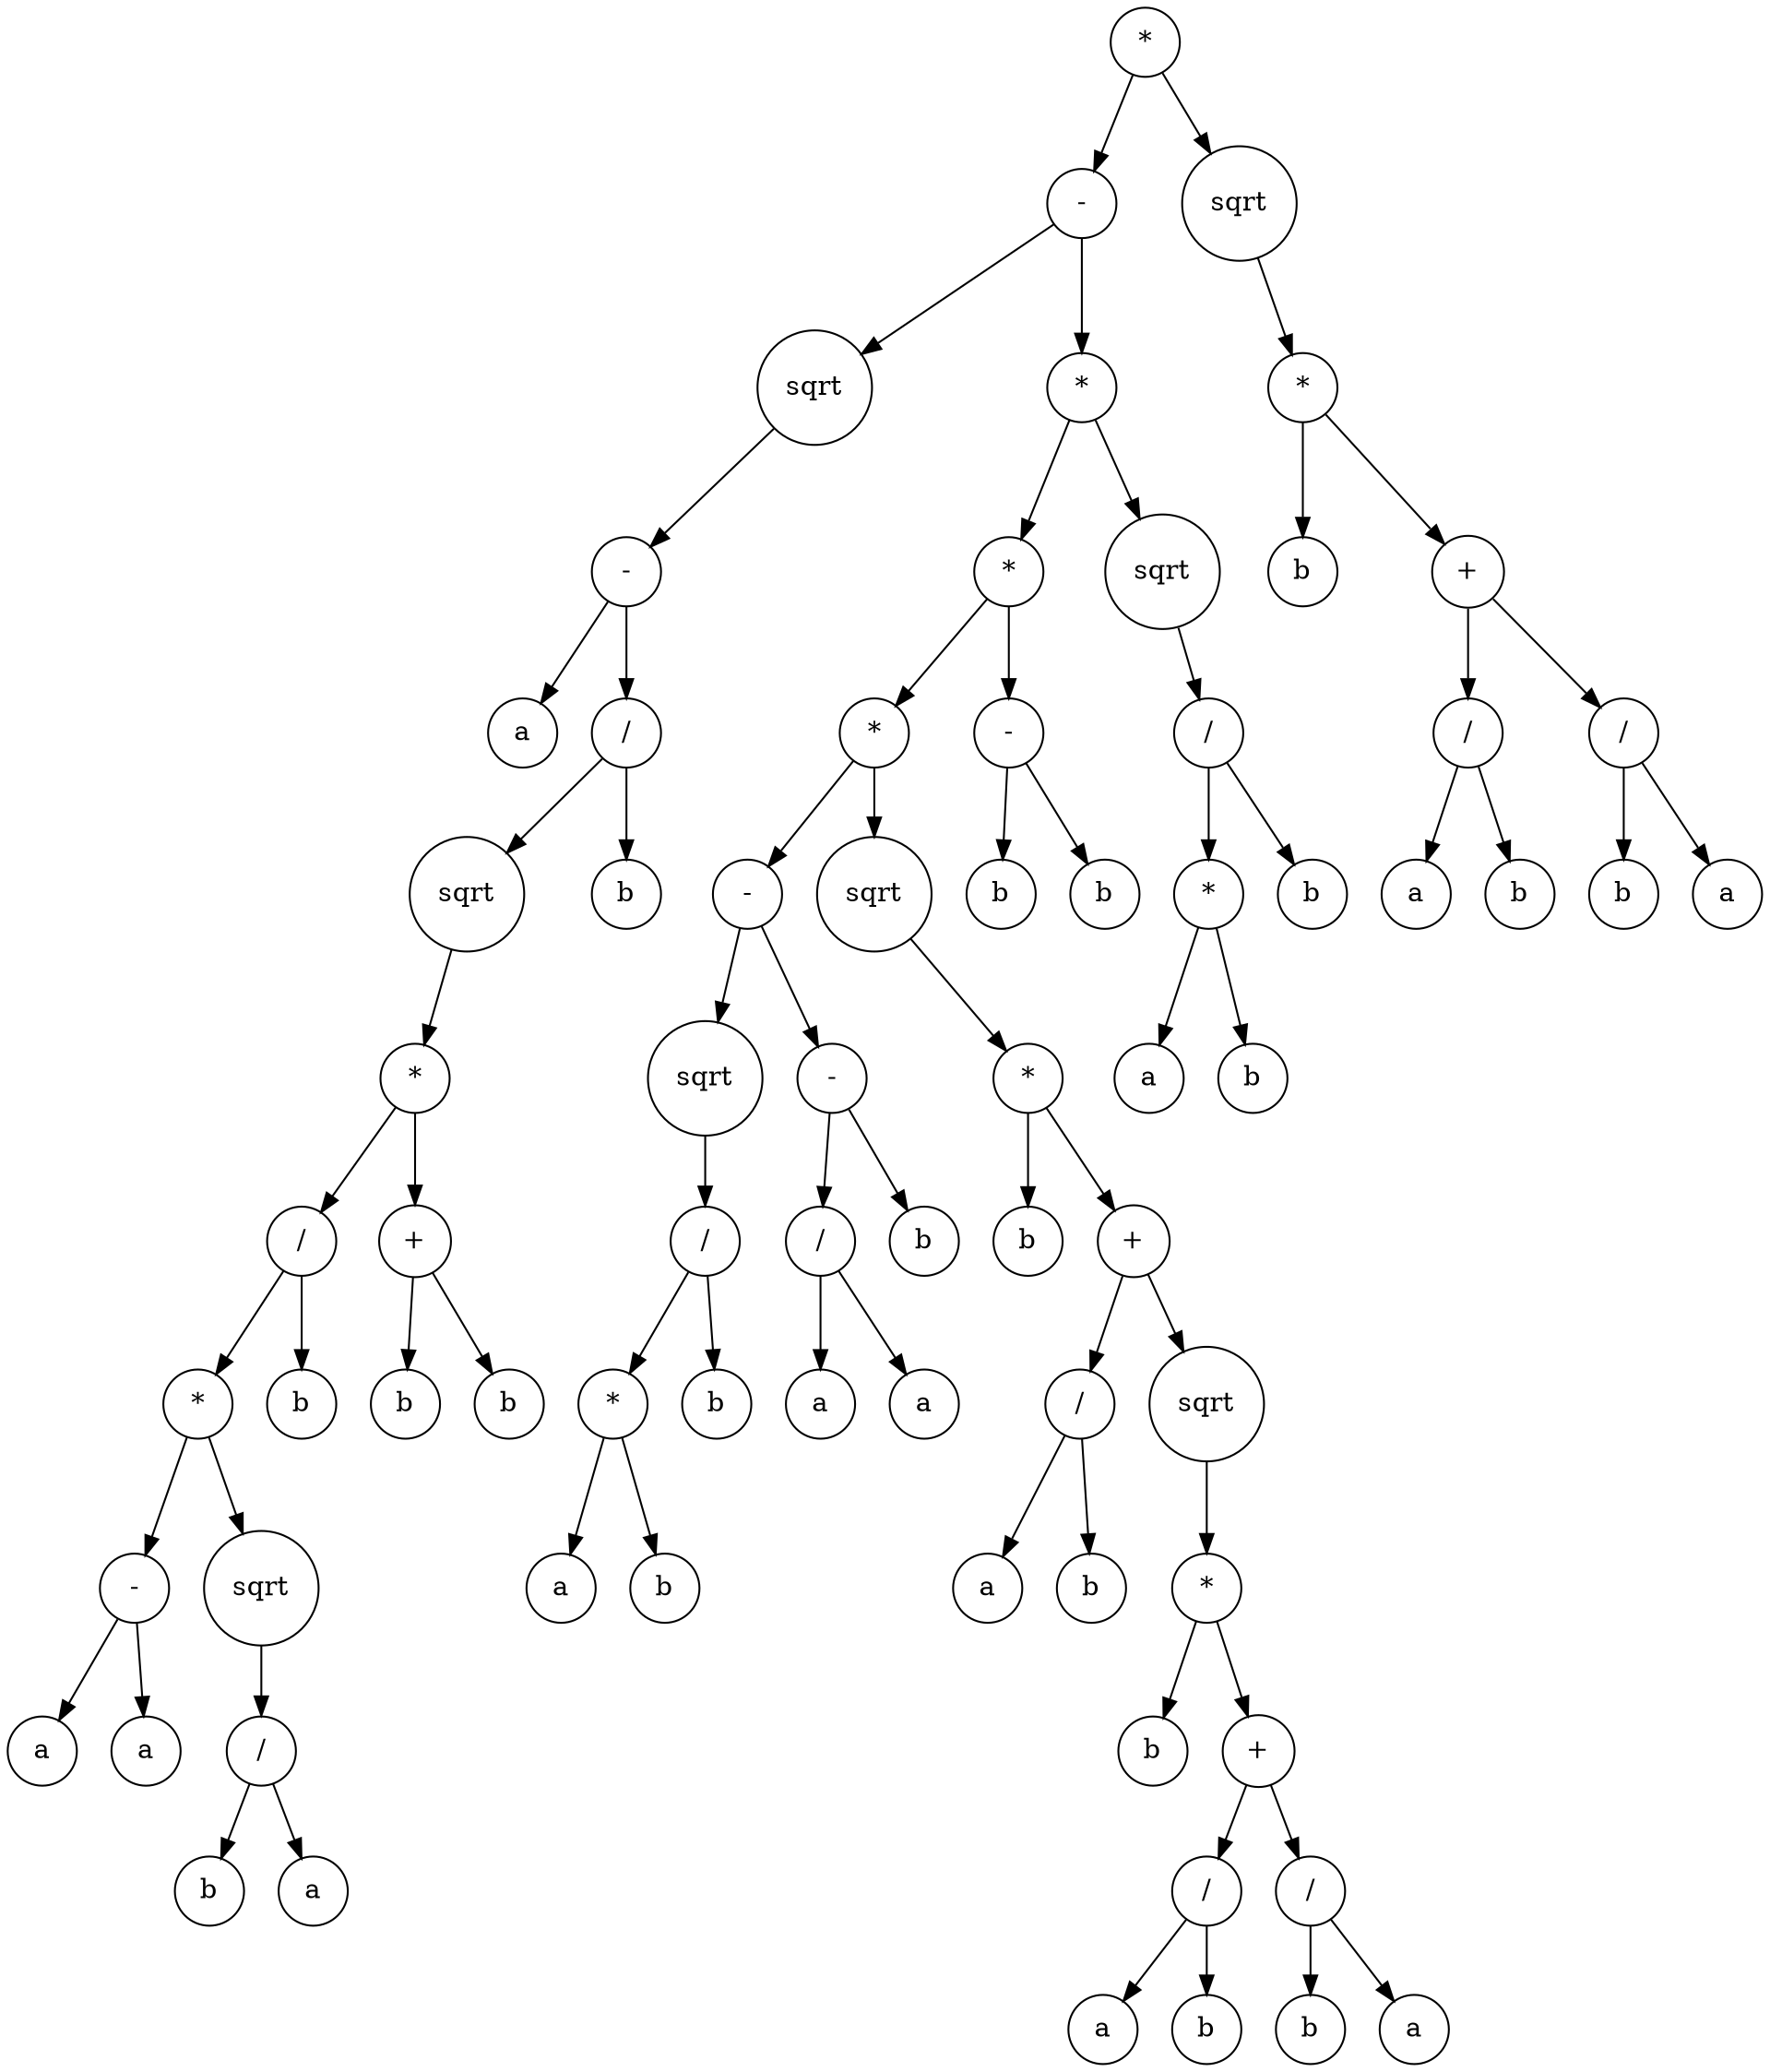 digraph g {
graph [ordering=out];
node [shape=circle];
n[label = "*"];
n0[label = "-"];
n00[label = "sqrt"];
n000[label = "-"];
n0000[label = "a"];
n000 -> n0000;
n0001[label = "/"];
n00010[label = "sqrt"];
n000100[label = "*"];
n0001000[label = "/"];
n00010000[label = "*"];
n000100000[label = "-"];
n0001000000[label = "a"];
n000100000 -> n0001000000;
n0001000001[label = "a"];
n000100000 -> n0001000001;
n00010000 -> n000100000;
n000100001[label = "sqrt"];
n0001000010[label = "/"];
n00010000100[label = "b"];
n0001000010 -> n00010000100;
n00010000101[label = "a"];
n0001000010 -> n00010000101;
n000100001 -> n0001000010;
n00010000 -> n000100001;
n0001000 -> n00010000;
n00010001[label = "b"];
n0001000 -> n00010001;
n000100 -> n0001000;
n0001001[label = "+"];
n00010010[label = "b"];
n0001001 -> n00010010;
n00010011[label = "b"];
n0001001 -> n00010011;
n000100 -> n0001001;
n00010 -> n000100;
n0001 -> n00010;
n00011[label = "b"];
n0001 -> n00011;
n000 -> n0001;
n00 -> n000;
n0 -> n00;
n01[label = "*"];
n010[label = "*"];
n0100[label = "*"];
n01000[label = "-"];
n010000[label = "sqrt"];
n0100000[label = "/"];
n01000000[label = "*"];
n010000000[label = "a"];
n01000000 -> n010000000;
n010000001[label = "b"];
n01000000 -> n010000001;
n0100000 -> n01000000;
n01000001[label = "b"];
n0100000 -> n01000001;
n010000 -> n0100000;
n01000 -> n010000;
n010001[label = "-"];
n0100010[label = "/"];
n01000100[label = "a"];
n0100010 -> n01000100;
n01000101[label = "a"];
n0100010 -> n01000101;
n010001 -> n0100010;
n0100011[label = "b"];
n010001 -> n0100011;
n01000 -> n010001;
n0100 -> n01000;
n01001[label = "sqrt"];
n010010[label = "*"];
n0100100[label = "b"];
n010010 -> n0100100;
n0100101[label = "+"];
n01001010[label = "/"];
n010010100[label = "a"];
n01001010 -> n010010100;
n010010101[label = "b"];
n01001010 -> n010010101;
n0100101 -> n01001010;
n01001011[label = "sqrt"];
n010010110[label = "*"];
n0100101100[label = "b"];
n010010110 -> n0100101100;
n0100101101[label = "+"];
n01001011010[label = "/"];
n010010110100[label = "a"];
n01001011010 -> n010010110100;
n010010110101[label = "b"];
n01001011010 -> n010010110101;
n0100101101 -> n01001011010;
n01001011011[label = "/"];
n010010110110[label = "b"];
n01001011011 -> n010010110110;
n010010110111[label = "a"];
n01001011011 -> n010010110111;
n0100101101 -> n01001011011;
n010010110 -> n0100101101;
n01001011 -> n010010110;
n0100101 -> n01001011;
n010010 -> n0100101;
n01001 -> n010010;
n0100 -> n01001;
n010 -> n0100;
n0101[label = "-"];
n01010[label = "b"];
n0101 -> n01010;
n01011[label = "b"];
n0101 -> n01011;
n010 -> n0101;
n01 -> n010;
n011[label = "sqrt"];
n0110[label = "/"];
n01100[label = "*"];
n011000[label = "a"];
n01100 -> n011000;
n011001[label = "b"];
n01100 -> n011001;
n0110 -> n01100;
n01101[label = "b"];
n0110 -> n01101;
n011 -> n0110;
n01 -> n011;
n0 -> n01;
n -> n0;
n1[label = "sqrt"];
n10[label = "*"];
n100[label = "b"];
n10 -> n100;
n101[label = "+"];
n1010[label = "/"];
n10100[label = "a"];
n1010 -> n10100;
n10101[label = "b"];
n1010 -> n10101;
n101 -> n1010;
n1011[label = "/"];
n10110[label = "b"];
n1011 -> n10110;
n10111[label = "a"];
n1011 -> n10111;
n101 -> n1011;
n10 -> n101;
n1 -> n10;
n -> n1;
}
